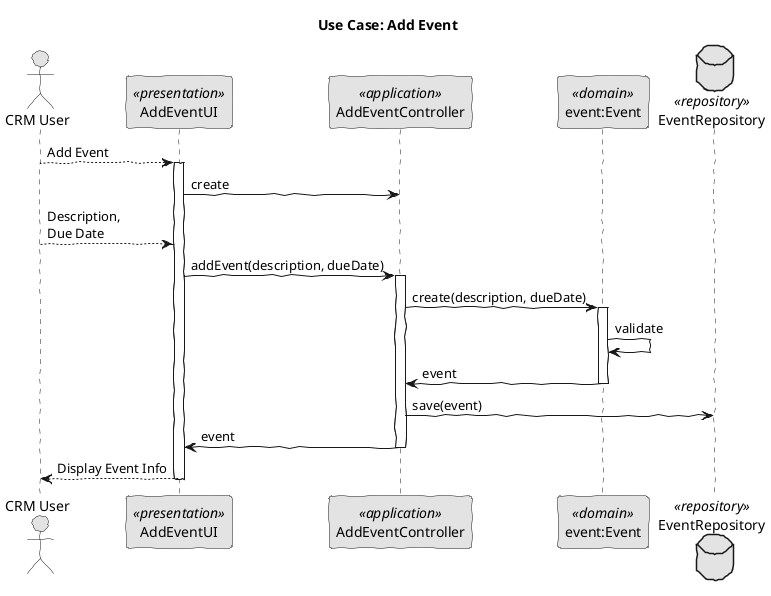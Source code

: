 @startuml uc_create_event.png
skinparam handwritten true
skinparam monochrome true
skinparam packageStyle rect
skinparam defaultFontName FG Virgil
skinparam shadowing false

title Use Case: Add Event

actor "CRM User" as Actor  
participant AddEventUI as UI <<presentation>>
participant AddEventController as Controller <<application>>
participant "event:Event" as Domain <<domain>>
database EventRepository as Repository <<repository>>

Actor --> UI: Add Event
activate UI
    UI -> Controller: create
    Actor --> UI: Description,\nDue Date
    UI -> Controller: addEvent(description, dueDate)
    activate Controller
        Controller -> Domain: create(description, dueDate)
        activate Domain
            Domain -> Domain: validate
            Domain -> Controller: event
        deactivate Domain
        Controller -> Repository: save(event)
        Controller -> UI: event
    deactivate Controller
    UI --> Actor: Display Event Info
deactivate UI

@enduml